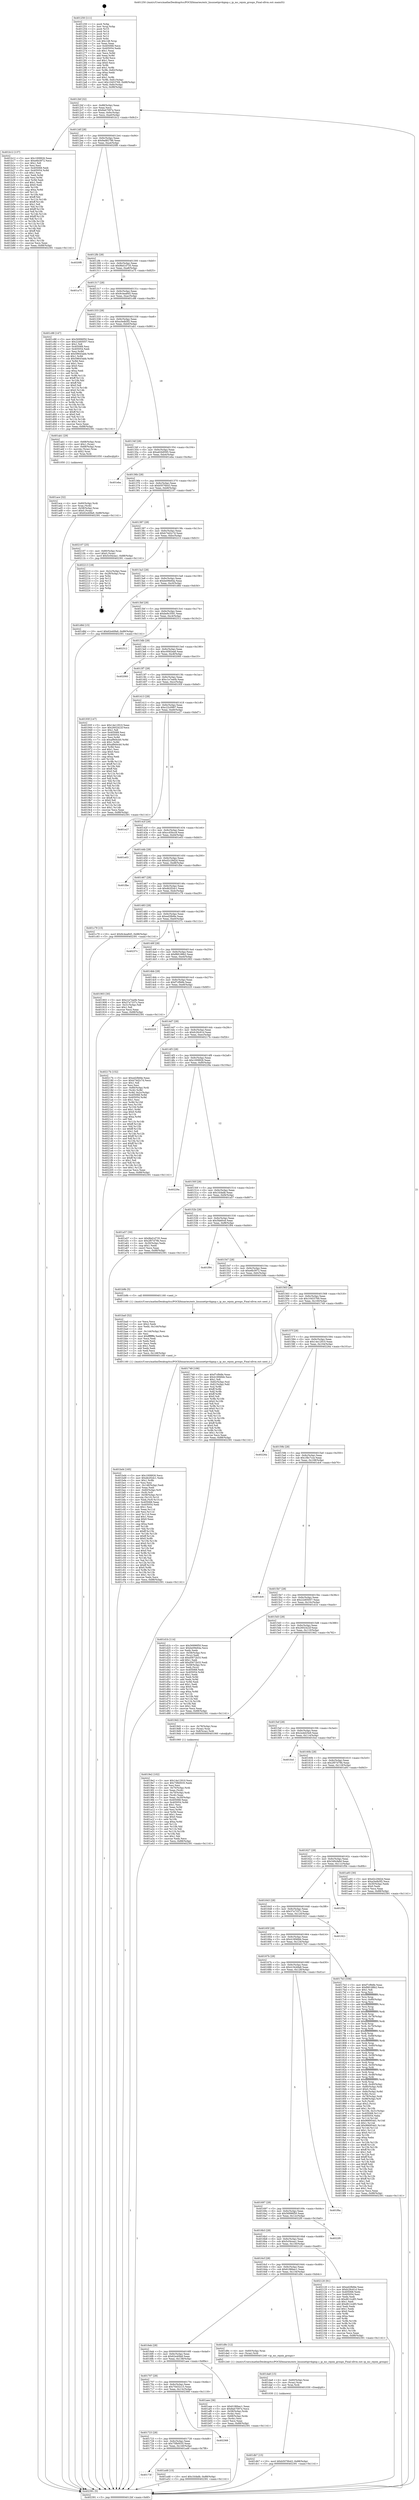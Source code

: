 digraph "0x401250" {
  label = "0x401250 (/mnt/c/Users/mathe/Desktop/tcc/POCII/binaries/extr_linuxnetipv4igmp.c_ip_mc_rejoin_groups_Final-ollvm.out::main(0))"
  labelloc = "t"
  node[shape=record]

  Entry [label="",width=0.3,height=0.3,shape=circle,fillcolor=black,style=filled]
  "0x4012bf" [label="{
     0x4012bf [32]\l
     | [instrs]\l
     &nbsp;&nbsp;0x4012bf \<+6\>: mov -0x88(%rbp),%eax\l
     &nbsp;&nbsp;0x4012c5 \<+2\>: mov %eax,%ecx\l
     &nbsp;&nbsp;0x4012c7 \<+6\>: sub $0x8ab7097e,%ecx\l
     &nbsp;&nbsp;0x4012cd \<+6\>: mov %eax,-0x9c(%rbp)\l
     &nbsp;&nbsp;0x4012d3 \<+6\>: mov %ecx,-0xa0(%rbp)\l
     &nbsp;&nbsp;0x4012d9 \<+6\>: je 0000000000401b12 \<main+0x8c2\>\l
  }"]
  "0x401b12" [label="{
     0x401b12 [137]\l
     | [instrs]\l
     &nbsp;&nbsp;0x401b12 \<+5\>: mov $0x1009926,%eax\l
     &nbsp;&nbsp;0x401b17 \<+5\>: mov $0xe6b3972,%ecx\l
     &nbsp;&nbsp;0x401b1c \<+2\>: mov $0x1,%dl\l
     &nbsp;&nbsp;0x401b1e \<+2\>: xor %esi,%esi\l
     &nbsp;&nbsp;0x401b20 \<+7\>: mov 0x405068,%edi\l
     &nbsp;&nbsp;0x401b27 \<+8\>: mov 0x405054,%r8d\l
     &nbsp;&nbsp;0x401b2f \<+3\>: sub $0x1,%esi\l
     &nbsp;&nbsp;0x401b32 \<+3\>: mov %edi,%r9d\l
     &nbsp;&nbsp;0x401b35 \<+3\>: add %esi,%r9d\l
     &nbsp;&nbsp;0x401b38 \<+4\>: imul %r9d,%edi\l
     &nbsp;&nbsp;0x401b3c \<+3\>: and $0x1,%edi\l
     &nbsp;&nbsp;0x401b3f \<+3\>: cmp $0x0,%edi\l
     &nbsp;&nbsp;0x401b42 \<+4\>: sete %r10b\l
     &nbsp;&nbsp;0x401b46 \<+4\>: cmp $0xa,%r8d\l
     &nbsp;&nbsp;0x401b4a \<+4\>: setl %r11b\l
     &nbsp;&nbsp;0x401b4e \<+3\>: mov %r10b,%bl\l
     &nbsp;&nbsp;0x401b51 \<+3\>: xor $0xff,%bl\l
     &nbsp;&nbsp;0x401b54 \<+3\>: mov %r11b,%r14b\l
     &nbsp;&nbsp;0x401b57 \<+4\>: xor $0xff,%r14b\l
     &nbsp;&nbsp;0x401b5b \<+3\>: xor $0x1,%dl\l
     &nbsp;&nbsp;0x401b5e \<+3\>: mov %bl,%r15b\l
     &nbsp;&nbsp;0x401b61 \<+4\>: and $0xff,%r15b\l
     &nbsp;&nbsp;0x401b65 \<+3\>: and %dl,%r10b\l
     &nbsp;&nbsp;0x401b68 \<+3\>: mov %r14b,%r12b\l
     &nbsp;&nbsp;0x401b6b \<+4\>: and $0xff,%r12b\l
     &nbsp;&nbsp;0x401b6f \<+3\>: and %dl,%r11b\l
     &nbsp;&nbsp;0x401b72 \<+3\>: or %r10b,%r15b\l
     &nbsp;&nbsp;0x401b75 \<+3\>: or %r11b,%r12b\l
     &nbsp;&nbsp;0x401b78 \<+3\>: xor %r12b,%r15b\l
     &nbsp;&nbsp;0x401b7b \<+3\>: or %r14b,%bl\l
     &nbsp;&nbsp;0x401b7e \<+3\>: xor $0xff,%bl\l
     &nbsp;&nbsp;0x401b81 \<+3\>: or $0x1,%dl\l
     &nbsp;&nbsp;0x401b84 \<+2\>: and %dl,%bl\l
     &nbsp;&nbsp;0x401b86 \<+3\>: or %bl,%r15b\l
     &nbsp;&nbsp;0x401b89 \<+4\>: test $0x1,%r15b\l
     &nbsp;&nbsp;0x401b8d \<+3\>: cmovne %ecx,%eax\l
     &nbsp;&nbsp;0x401b90 \<+6\>: mov %eax,-0x88(%rbp)\l
     &nbsp;&nbsp;0x401b96 \<+5\>: jmp 0000000000402391 \<main+0x1141\>\l
  }"]
  "0x4012df" [label="{
     0x4012df [28]\l
     | [instrs]\l
     &nbsp;&nbsp;0x4012df \<+5\>: jmp 00000000004012e4 \<main+0x94\>\l
     &nbsp;&nbsp;0x4012e4 \<+6\>: mov -0x9c(%rbp),%eax\l
     &nbsp;&nbsp;0x4012ea \<+5\>: sub $0x9ad82786,%eax\l
     &nbsp;&nbsp;0x4012ef \<+6\>: mov %eax,-0xa4(%rbp)\l
     &nbsp;&nbsp;0x4012f5 \<+6\>: je 00000000004020f8 \<main+0xea8\>\l
  }"]
  Exit [label="",width=0.3,height=0.3,shape=circle,fillcolor=black,style=filled,peripheries=2]
  "0x4020f8" [label="{
     0x4020f8\l
  }", style=dashed]
  "0x4012fb" [label="{
     0x4012fb [28]\l
     | [instrs]\l
     &nbsp;&nbsp;0x4012fb \<+5\>: jmp 0000000000401300 \<main+0xb0\>\l
     &nbsp;&nbsp;0x401300 \<+6\>: mov -0x9c(%rbp),%eax\l
     &nbsp;&nbsp;0x401306 \<+5\>: sub $0x9bd1d735,%eax\l
     &nbsp;&nbsp;0x40130b \<+6\>: mov %eax,-0xa8(%rbp)\l
     &nbsp;&nbsp;0x401311 \<+6\>: je 0000000000401a75 \<main+0x825\>\l
  }"]
  "0x401db7" [label="{
     0x401db7 [15]\l
     | [instrs]\l
     &nbsp;&nbsp;0x401db7 \<+10\>: movl $0xb5076b43,-0x88(%rbp)\l
     &nbsp;&nbsp;0x401dc1 \<+5\>: jmp 0000000000402391 \<main+0x1141\>\l
  }"]
  "0x401a75" [label="{
     0x401a75\l
  }", style=dashed]
  "0x401317" [label="{
     0x401317 [28]\l
     | [instrs]\l
     &nbsp;&nbsp;0x401317 \<+5\>: jmp 000000000040131c \<main+0xcc\>\l
     &nbsp;&nbsp;0x40131c \<+6\>: mov -0x9c(%rbp),%eax\l
     &nbsp;&nbsp;0x401322 \<+5\>: sub $0x9c4ea845,%eax\l
     &nbsp;&nbsp;0x401327 \<+6\>: mov %eax,-0xac(%rbp)\l
     &nbsp;&nbsp;0x40132d \<+6\>: je 0000000000401c88 \<main+0xa38\>\l
  }"]
  "0x401da8" [label="{
     0x401da8 [15]\l
     | [instrs]\l
     &nbsp;&nbsp;0x401da8 \<+4\>: mov -0x60(%rbp),%rax\l
     &nbsp;&nbsp;0x401dac \<+3\>: mov (%rax),%rax\l
     &nbsp;&nbsp;0x401daf \<+3\>: mov %rax,%rdi\l
     &nbsp;&nbsp;0x401db2 \<+5\>: call 0000000000401030 \<free@plt\>\l
     | [calls]\l
     &nbsp;&nbsp;0x401030 \{1\} (unknown)\l
  }"]
  "0x401c88" [label="{
     0x401c88 [147]\l
     | [instrs]\l
     &nbsp;&nbsp;0x401c88 \<+5\>: mov $0x56996f50,%eax\l
     &nbsp;&nbsp;0x401c8d \<+5\>: mov $0x22d05057,%ecx\l
     &nbsp;&nbsp;0x401c92 \<+2\>: mov $0x1,%dl\l
     &nbsp;&nbsp;0x401c94 \<+7\>: mov 0x405068,%esi\l
     &nbsp;&nbsp;0x401c9b \<+7\>: mov 0x405054,%edi\l
     &nbsp;&nbsp;0x401ca2 \<+3\>: mov %esi,%r8d\l
     &nbsp;&nbsp;0x401ca5 \<+7\>: add $0x59643abb,%r8d\l
     &nbsp;&nbsp;0x401cac \<+4\>: sub $0x1,%r8d\l
     &nbsp;&nbsp;0x401cb0 \<+7\>: sub $0x59643abb,%r8d\l
     &nbsp;&nbsp;0x401cb7 \<+4\>: imul %r8d,%esi\l
     &nbsp;&nbsp;0x401cbb \<+3\>: and $0x1,%esi\l
     &nbsp;&nbsp;0x401cbe \<+3\>: cmp $0x0,%esi\l
     &nbsp;&nbsp;0x401cc1 \<+4\>: sete %r9b\l
     &nbsp;&nbsp;0x401cc5 \<+3\>: cmp $0xa,%edi\l
     &nbsp;&nbsp;0x401cc8 \<+4\>: setl %r10b\l
     &nbsp;&nbsp;0x401ccc \<+3\>: mov %r9b,%r11b\l
     &nbsp;&nbsp;0x401ccf \<+4\>: xor $0xff,%r11b\l
     &nbsp;&nbsp;0x401cd3 \<+3\>: mov %r10b,%bl\l
     &nbsp;&nbsp;0x401cd6 \<+3\>: xor $0xff,%bl\l
     &nbsp;&nbsp;0x401cd9 \<+3\>: xor $0x0,%dl\l
     &nbsp;&nbsp;0x401cdc \<+3\>: mov %r11b,%r14b\l
     &nbsp;&nbsp;0x401cdf \<+4\>: and $0x0,%r14b\l
     &nbsp;&nbsp;0x401ce3 \<+3\>: and %dl,%r9b\l
     &nbsp;&nbsp;0x401ce6 \<+3\>: mov %bl,%r15b\l
     &nbsp;&nbsp;0x401ce9 \<+4\>: and $0x0,%r15b\l
     &nbsp;&nbsp;0x401ced \<+3\>: and %dl,%r10b\l
     &nbsp;&nbsp;0x401cf0 \<+3\>: or %r9b,%r14b\l
     &nbsp;&nbsp;0x401cf3 \<+3\>: or %r10b,%r15b\l
     &nbsp;&nbsp;0x401cf6 \<+3\>: xor %r15b,%r14b\l
     &nbsp;&nbsp;0x401cf9 \<+3\>: or %bl,%r11b\l
     &nbsp;&nbsp;0x401cfc \<+4\>: xor $0xff,%r11b\l
     &nbsp;&nbsp;0x401d00 \<+3\>: or $0x0,%dl\l
     &nbsp;&nbsp;0x401d03 \<+3\>: and %dl,%r11b\l
     &nbsp;&nbsp;0x401d06 \<+3\>: or %r11b,%r14b\l
     &nbsp;&nbsp;0x401d09 \<+4\>: test $0x1,%r14b\l
     &nbsp;&nbsp;0x401d0d \<+3\>: cmovne %ecx,%eax\l
     &nbsp;&nbsp;0x401d10 \<+6\>: mov %eax,-0x88(%rbp)\l
     &nbsp;&nbsp;0x401d16 \<+5\>: jmp 0000000000402391 \<main+0x1141\>\l
  }"]
  "0x401333" [label="{
     0x401333 [28]\l
     | [instrs]\l
     &nbsp;&nbsp;0x401333 \<+5\>: jmp 0000000000401338 \<main+0xe8\>\l
     &nbsp;&nbsp;0x401338 \<+6\>: mov -0x9c(%rbp),%eax\l
     &nbsp;&nbsp;0x40133e \<+5\>: sub $0xa3edb5f2,%eax\l
     &nbsp;&nbsp;0x401343 \<+6\>: mov %eax,-0xb0(%rbp)\l
     &nbsp;&nbsp;0x401349 \<+6\>: je 0000000000401ab1 \<main+0x861\>\l
  }"]
  "0x401bd4" [label="{
     0x401bd4 [165]\l
     | [instrs]\l
     &nbsp;&nbsp;0x401bd4 \<+5\>: mov $0x1009926,%ecx\l
     &nbsp;&nbsp;0x401bd9 \<+5\>: mov $0xdb2f2dc1,%edx\l
     &nbsp;&nbsp;0x401bde \<+3\>: mov $0x1,%r8b\l
     &nbsp;&nbsp;0x401be1 \<+2\>: xor %esi,%esi\l
     &nbsp;&nbsp;0x401be3 \<+6\>: mov -0x148(%rbp),%edi\l
     &nbsp;&nbsp;0x401be9 \<+3\>: imul %eax,%edi\l
     &nbsp;&nbsp;0x401bec \<+4\>: mov -0x60(%rbp),%r9\l
     &nbsp;&nbsp;0x401bf0 \<+3\>: mov (%r9),%r9\l
     &nbsp;&nbsp;0x401bf3 \<+4\>: mov -0x58(%rbp),%r10\l
     &nbsp;&nbsp;0x401bf7 \<+3\>: movslq (%r10),%r10\l
     &nbsp;&nbsp;0x401bfa \<+4\>: mov %edi,(%r9,%r10,4)\l
     &nbsp;&nbsp;0x401bfe \<+7\>: mov 0x405068,%eax\l
     &nbsp;&nbsp;0x401c05 \<+7\>: mov 0x405054,%edi\l
     &nbsp;&nbsp;0x401c0c \<+3\>: sub $0x1,%esi\l
     &nbsp;&nbsp;0x401c0f \<+3\>: mov %eax,%r11d\l
     &nbsp;&nbsp;0x401c12 \<+3\>: add %esi,%r11d\l
     &nbsp;&nbsp;0x401c15 \<+4\>: imul %r11d,%eax\l
     &nbsp;&nbsp;0x401c19 \<+3\>: and $0x1,%eax\l
     &nbsp;&nbsp;0x401c1c \<+3\>: cmp $0x0,%eax\l
     &nbsp;&nbsp;0x401c1f \<+3\>: sete %bl\l
     &nbsp;&nbsp;0x401c22 \<+3\>: cmp $0xa,%edi\l
     &nbsp;&nbsp;0x401c25 \<+4\>: setl %r14b\l
     &nbsp;&nbsp;0x401c29 \<+3\>: mov %bl,%r15b\l
     &nbsp;&nbsp;0x401c2c \<+4\>: xor $0xff,%r15b\l
     &nbsp;&nbsp;0x401c30 \<+3\>: mov %r14b,%r12b\l
     &nbsp;&nbsp;0x401c33 \<+4\>: xor $0xff,%r12b\l
     &nbsp;&nbsp;0x401c37 \<+4\>: xor $0x0,%r8b\l
     &nbsp;&nbsp;0x401c3b \<+3\>: mov %r15b,%r13b\l
     &nbsp;&nbsp;0x401c3e \<+4\>: and $0x0,%r13b\l
     &nbsp;&nbsp;0x401c42 \<+3\>: and %r8b,%bl\l
     &nbsp;&nbsp;0x401c45 \<+3\>: mov %r12b,%al\l
     &nbsp;&nbsp;0x401c48 \<+2\>: and $0x0,%al\l
     &nbsp;&nbsp;0x401c4a \<+3\>: and %r8b,%r14b\l
     &nbsp;&nbsp;0x401c4d \<+3\>: or %bl,%r13b\l
     &nbsp;&nbsp;0x401c50 \<+3\>: or %r14b,%al\l
     &nbsp;&nbsp;0x401c53 \<+3\>: xor %al,%r13b\l
     &nbsp;&nbsp;0x401c56 \<+3\>: or %r12b,%r15b\l
     &nbsp;&nbsp;0x401c59 \<+4\>: xor $0xff,%r15b\l
     &nbsp;&nbsp;0x401c5d \<+4\>: or $0x0,%r8b\l
     &nbsp;&nbsp;0x401c61 \<+3\>: and %r8b,%r15b\l
     &nbsp;&nbsp;0x401c64 \<+3\>: or %r15b,%r13b\l
     &nbsp;&nbsp;0x401c67 \<+4\>: test $0x1,%r13b\l
     &nbsp;&nbsp;0x401c6b \<+3\>: cmovne %edx,%ecx\l
     &nbsp;&nbsp;0x401c6e \<+6\>: mov %ecx,-0x88(%rbp)\l
     &nbsp;&nbsp;0x401c74 \<+5\>: jmp 0000000000402391 \<main+0x1141\>\l
  }"]
  "0x401ab1" [label="{
     0x401ab1 [29]\l
     | [instrs]\l
     &nbsp;&nbsp;0x401ab1 \<+4\>: mov -0x68(%rbp),%rax\l
     &nbsp;&nbsp;0x401ab5 \<+6\>: movl $0x1,(%rax)\l
     &nbsp;&nbsp;0x401abb \<+4\>: mov -0x68(%rbp),%rax\l
     &nbsp;&nbsp;0x401abf \<+3\>: movslq (%rax),%rax\l
     &nbsp;&nbsp;0x401ac2 \<+4\>: shl $0x2,%rax\l
     &nbsp;&nbsp;0x401ac6 \<+3\>: mov %rax,%rdi\l
     &nbsp;&nbsp;0x401ac9 \<+5\>: call 0000000000401050 \<malloc@plt\>\l
     | [calls]\l
     &nbsp;&nbsp;0x401050 \{1\} (unknown)\l
  }"]
  "0x40134f" [label="{
     0x40134f [28]\l
     | [instrs]\l
     &nbsp;&nbsp;0x40134f \<+5\>: jmp 0000000000401354 \<main+0x104\>\l
     &nbsp;&nbsp;0x401354 \<+6\>: mov -0x9c(%rbp),%eax\l
     &nbsp;&nbsp;0x40135a \<+5\>: sub $0xa62b9595,%eax\l
     &nbsp;&nbsp;0x40135f \<+6\>: mov %eax,-0xb4(%rbp)\l
     &nbsp;&nbsp;0x401365 \<+6\>: je 0000000000401eba \<main+0xc6a\>\l
  }"]
  "0x401ba0" [label="{
     0x401ba0 [52]\l
     | [instrs]\l
     &nbsp;&nbsp;0x401ba0 \<+2\>: xor %ecx,%ecx\l
     &nbsp;&nbsp;0x401ba2 \<+5\>: mov $0x2,%edx\l
     &nbsp;&nbsp;0x401ba7 \<+6\>: mov %edx,-0x144(%rbp)\l
     &nbsp;&nbsp;0x401bad \<+1\>: cltd\l
     &nbsp;&nbsp;0x401bae \<+6\>: mov -0x144(%rbp),%esi\l
     &nbsp;&nbsp;0x401bb4 \<+2\>: idiv %esi\l
     &nbsp;&nbsp;0x401bb6 \<+6\>: imul $0xfffffffe,%edx,%edx\l
     &nbsp;&nbsp;0x401bbc \<+2\>: mov %ecx,%edi\l
     &nbsp;&nbsp;0x401bbe \<+2\>: sub %edx,%edi\l
     &nbsp;&nbsp;0x401bc0 \<+2\>: mov %ecx,%edx\l
     &nbsp;&nbsp;0x401bc2 \<+3\>: sub $0x1,%edx\l
     &nbsp;&nbsp;0x401bc5 \<+2\>: add %edx,%edi\l
     &nbsp;&nbsp;0x401bc7 \<+2\>: sub %edi,%ecx\l
     &nbsp;&nbsp;0x401bc9 \<+6\>: mov %ecx,-0x148(%rbp)\l
     &nbsp;&nbsp;0x401bcf \<+5\>: call 0000000000401160 \<next_i\>\l
     | [calls]\l
     &nbsp;&nbsp;0x401160 \{1\} (/mnt/c/Users/mathe/Desktop/tcc/POCII/binaries/extr_linuxnetipv4igmp.c_ip_mc_rejoin_groups_Final-ollvm.out::next_i)\l
  }"]
  "0x401eba" [label="{
     0x401eba\l
  }", style=dashed]
  "0x40136b" [label="{
     0x40136b [28]\l
     | [instrs]\l
     &nbsp;&nbsp;0x40136b \<+5\>: jmp 0000000000401370 \<main+0x120\>\l
     &nbsp;&nbsp;0x401370 \<+6\>: mov -0x9c(%rbp),%eax\l
     &nbsp;&nbsp;0x401376 \<+5\>: sub $0xb5076b43,%eax\l
     &nbsp;&nbsp;0x40137b \<+6\>: mov %eax,-0xb8(%rbp)\l
     &nbsp;&nbsp;0x401381 \<+6\>: je 0000000000402107 \<main+0xeb7\>\l
  }"]
  "0x401ace" [label="{
     0x401ace [32]\l
     | [instrs]\l
     &nbsp;&nbsp;0x401ace \<+4\>: mov -0x60(%rbp),%rdi\l
     &nbsp;&nbsp;0x401ad2 \<+3\>: mov %rax,(%rdi)\l
     &nbsp;&nbsp;0x401ad5 \<+4\>: mov -0x58(%rbp),%rax\l
     &nbsp;&nbsp;0x401ad9 \<+6\>: movl $0x0,(%rax)\l
     &nbsp;&nbsp;0x401adf \<+10\>: movl $0x62e40fa9,-0x88(%rbp)\l
     &nbsp;&nbsp;0x401ae9 \<+5\>: jmp 0000000000402391 \<main+0x1141\>\l
  }"]
  "0x402107" [label="{
     0x402107 [25]\l
     | [instrs]\l
     &nbsp;&nbsp;0x402107 \<+4\>: mov -0x80(%rbp),%rax\l
     &nbsp;&nbsp;0x40210b \<+6\>: movl $0x0,(%rax)\l
     &nbsp;&nbsp;0x402111 \<+10\>: movl $0x5c04cea1,-0x88(%rbp)\l
     &nbsp;&nbsp;0x40211b \<+5\>: jmp 0000000000402391 \<main+0x1141\>\l
  }"]
  "0x401387" [label="{
     0x401387 [28]\l
     | [instrs]\l
     &nbsp;&nbsp;0x401387 \<+5\>: jmp 000000000040138c \<main+0x13c\>\l
     &nbsp;&nbsp;0x40138c \<+6\>: mov -0x9c(%rbp),%eax\l
     &nbsp;&nbsp;0x401392 \<+5\>: sub $0xb74d2c7d,%eax\l
     &nbsp;&nbsp;0x401397 \<+6\>: mov %eax,-0xbc(%rbp)\l
     &nbsp;&nbsp;0x40139d \<+6\>: je 0000000000402213 \<main+0xfc3\>\l
  }"]
  "0x40173f" [label="{
     0x40173f\l
  }", style=dashed]
  "0x402213" [label="{
     0x402213 [18]\l
     | [instrs]\l
     &nbsp;&nbsp;0x402213 \<+3\>: mov -0x2c(%rbp),%eax\l
     &nbsp;&nbsp;0x402216 \<+4\>: lea -0x28(%rbp),%rsp\l
     &nbsp;&nbsp;0x40221a \<+1\>: pop %rbx\l
     &nbsp;&nbsp;0x40221b \<+2\>: pop %r12\l
     &nbsp;&nbsp;0x40221d \<+2\>: pop %r13\l
     &nbsp;&nbsp;0x40221f \<+2\>: pop %r14\l
     &nbsp;&nbsp;0x402221 \<+2\>: pop %r15\l
     &nbsp;&nbsp;0x402223 \<+1\>: pop %rbp\l
     &nbsp;&nbsp;0x402224 \<+1\>: ret\l
  }"]
  "0x4013a3" [label="{
     0x4013a3 [28]\l
     | [instrs]\l
     &nbsp;&nbsp;0x4013a3 \<+5\>: jmp 00000000004013a8 \<main+0x158\>\l
     &nbsp;&nbsp;0x4013a8 \<+6\>: mov -0x9c(%rbp),%eax\l
     &nbsp;&nbsp;0x4013ae \<+5\>: sub $0xbe09e64a,%eax\l
     &nbsp;&nbsp;0x4013b3 \<+6\>: mov %eax,-0xc0(%rbp)\l
     &nbsp;&nbsp;0x4013b9 \<+6\>: je 0000000000401d8d \<main+0xb3d\>\l
  }"]
  "0x401a48" [label="{
     0x401a48 [15]\l
     | [instrs]\l
     &nbsp;&nbsp;0x401a48 \<+10\>: movl $0x1fcfadb,-0x88(%rbp)\l
     &nbsp;&nbsp;0x401a52 \<+5\>: jmp 0000000000402391 \<main+0x1141\>\l
  }"]
  "0x401d8d" [label="{
     0x401d8d [15]\l
     | [instrs]\l
     &nbsp;&nbsp;0x401d8d \<+10\>: movl $0x62e40fa9,-0x88(%rbp)\l
     &nbsp;&nbsp;0x401d97 \<+5\>: jmp 0000000000402391 \<main+0x1141\>\l
  }"]
  "0x4013bf" [label="{
     0x4013bf [28]\l
     | [instrs]\l
     &nbsp;&nbsp;0x4013bf \<+5\>: jmp 00000000004013c4 \<main+0x174\>\l
     &nbsp;&nbsp;0x4013c4 \<+6\>: mov -0x9c(%rbp),%eax\l
     &nbsp;&nbsp;0x4013ca \<+5\>: sub $0xbe9c3591,%eax\l
     &nbsp;&nbsp;0x4013cf \<+6\>: mov %eax,-0xc4(%rbp)\l
     &nbsp;&nbsp;0x4013d5 \<+6\>: je 0000000000402312 \<main+0x10c2\>\l
  }"]
  "0x401723" [label="{
     0x401723 [28]\l
     | [instrs]\l
     &nbsp;&nbsp;0x401723 \<+5\>: jmp 0000000000401728 \<main+0x4d8\>\l
     &nbsp;&nbsp;0x401728 \<+6\>: mov -0x9c(%rbp),%eax\l
     &nbsp;&nbsp;0x40172e \<+5\>: sub $0x75fb0035,%eax\l
     &nbsp;&nbsp;0x401733 \<+6\>: mov %eax,-0x140(%rbp)\l
     &nbsp;&nbsp;0x401739 \<+6\>: je 0000000000401a48 \<main+0x7f8\>\l
  }"]
  "0x402312" [label="{
     0x402312\l
  }", style=dashed]
  "0x4013db" [label="{
     0x4013db [28]\l
     | [instrs]\l
     &nbsp;&nbsp;0x4013db \<+5\>: jmp 00000000004013e0 \<main+0x190\>\l
     &nbsp;&nbsp;0x4013e0 \<+6\>: mov -0x9c(%rbp),%eax\l
     &nbsp;&nbsp;0x4013e6 \<+5\>: sub $0xc0092ea8,%eax\l
     &nbsp;&nbsp;0x4013eb \<+6\>: mov %eax,-0xc8(%rbp)\l
     &nbsp;&nbsp;0x4013f1 \<+6\>: je 0000000000402060 \<main+0xe10\>\l
  }"]
  "0x402368" [label="{
     0x402368\l
  }", style=dashed]
  "0x402060" [label="{
     0x402060\l
  }", style=dashed]
  "0x4013f7" [label="{
     0x4013f7 [28]\l
     | [instrs]\l
     &nbsp;&nbsp;0x4013f7 \<+5\>: jmp 00000000004013fc \<main+0x1ac\>\l
     &nbsp;&nbsp;0x4013fc \<+6\>: mov -0x9c(%rbp),%eax\l
     &nbsp;&nbsp;0x401402 \<+5\>: sub $0xc1e7ea0b,%eax\l
     &nbsp;&nbsp;0x401407 \<+6\>: mov %eax,-0xcc(%rbp)\l
     &nbsp;&nbsp;0x40140d \<+6\>: je 000000000040193f \<main+0x6ef\>\l
  }"]
  "0x401707" [label="{
     0x401707 [28]\l
     | [instrs]\l
     &nbsp;&nbsp;0x401707 \<+5\>: jmp 000000000040170c \<main+0x4bc\>\l
     &nbsp;&nbsp;0x40170c \<+6\>: mov -0x9c(%rbp),%eax\l
     &nbsp;&nbsp;0x401712 \<+5\>: sub $0x70d32c15,%eax\l
     &nbsp;&nbsp;0x401717 \<+6\>: mov %eax,-0x13c(%rbp)\l
     &nbsp;&nbsp;0x40171d \<+6\>: je 0000000000402368 \<main+0x1118\>\l
  }"]
  "0x40193f" [label="{
     0x40193f [147]\l
     | [instrs]\l
     &nbsp;&nbsp;0x40193f \<+5\>: mov $0x14e12910,%eax\l
     &nbsp;&nbsp;0x401944 \<+5\>: mov $0x2602422f,%ecx\l
     &nbsp;&nbsp;0x401949 \<+2\>: mov $0x1,%dl\l
     &nbsp;&nbsp;0x40194b \<+7\>: mov 0x405068,%esi\l
     &nbsp;&nbsp;0x401952 \<+7\>: mov 0x405054,%edi\l
     &nbsp;&nbsp;0x401959 \<+3\>: mov %esi,%r8d\l
     &nbsp;&nbsp;0x40195c \<+7\>: sub $0xaf9d4cb0,%r8d\l
     &nbsp;&nbsp;0x401963 \<+4\>: sub $0x1,%r8d\l
     &nbsp;&nbsp;0x401967 \<+7\>: add $0xaf9d4cb0,%r8d\l
     &nbsp;&nbsp;0x40196e \<+4\>: imul %r8d,%esi\l
     &nbsp;&nbsp;0x401972 \<+3\>: and $0x1,%esi\l
     &nbsp;&nbsp;0x401975 \<+3\>: cmp $0x0,%esi\l
     &nbsp;&nbsp;0x401978 \<+4\>: sete %r9b\l
     &nbsp;&nbsp;0x40197c \<+3\>: cmp $0xa,%edi\l
     &nbsp;&nbsp;0x40197f \<+4\>: setl %r10b\l
     &nbsp;&nbsp;0x401983 \<+3\>: mov %r9b,%r11b\l
     &nbsp;&nbsp;0x401986 \<+4\>: xor $0xff,%r11b\l
     &nbsp;&nbsp;0x40198a \<+3\>: mov %r10b,%bl\l
     &nbsp;&nbsp;0x40198d \<+3\>: xor $0xff,%bl\l
     &nbsp;&nbsp;0x401990 \<+3\>: xor $0x0,%dl\l
     &nbsp;&nbsp;0x401993 \<+3\>: mov %r11b,%r14b\l
     &nbsp;&nbsp;0x401996 \<+4\>: and $0x0,%r14b\l
     &nbsp;&nbsp;0x40199a \<+3\>: and %dl,%r9b\l
     &nbsp;&nbsp;0x40199d \<+3\>: mov %bl,%r15b\l
     &nbsp;&nbsp;0x4019a0 \<+4\>: and $0x0,%r15b\l
     &nbsp;&nbsp;0x4019a4 \<+3\>: and %dl,%r10b\l
     &nbsp;&nbsp;0x4019a7 \<+3\>: or %r9b,%r14b\l
     &nbsp;&nbsp;0x4019aa \<+3\>: or %r10b,%r15b\l
     &nbsp;&nbsp;0x4019ad \<+3\>: xor %r15b,%r14b\l
     &nbsp;&nbsp;0x4019b0 \<+3\>: or %bl,%r11b\l
     &nbsp;&nbsp;0x4019b3 \<+4\>: xor $0xff,%r11b\l
     &nbsp;&nbsp;0x4019b7 \<+3\>: or $0x0,%dl\l
     &nbsp;&nbsp;0x4019ba \<+3\>: and %dl,%r11b\l
     &nbsp;&nbsp;0x4019bd \<+3\>: or %r11b,%r14b\l
     &nbsp;&nbsp;0x4019c0 \<+4\>: test $0x1,%r14b\l
     &nbsp;&nbsp;0x4019c4 \<+3\>: cmovne %ecx,%eax\l
     &nbsp;&nbsp;0x4019c7 \<+6\>: mov %eax,-0x88(%rbp)\l
     &nbsp;&nbsp;0x4019cd \<+5\>: jmp 0000000000402391 \<main+0x1141\>\l
  }"]
  "0x401413" [label="{
     0x401413 [28]\l
     | [instrs]\l
     &nbsp;&nbsp;0x401413 \<+5\>: jmp 0000000000401418 \<main+0x1c8\>\l
     &nbsp;&nbsp;0x401418 \<+6\>: mov -0x9c(%rbp),%eax\l
     &nbsp;&nbsp;0x40141e \<+5\>: sub $0xc22c0997,%eax\l
     &nbsp;&nbsp;0x401423 \<+6\>: mov %eax,-0xd0(%rbp)\l
     &nbsp;&nbsp;0x401429 \<+6\>: je 0000000000401e27 \<main+0xbd7\>\l
  }"]
  "0x401aee" [label="{
     0x401aee [36]\l
     | [instrs]\l
     &nbsp;&nbsp;0x401aee \<+5\>: mov $0x6186bec1,%eax\l
     &nbsp;&nbsp;0x401af3 \<+5\>: mov $0x8ab7097e,%ecx\l
     &nbsp;&nbsp;0x401af8 \<+4\>: mov -0x58(%rbp),%rdx\l
     &nbsp;&nbsp;0x401afc \<+2\>: mov (%rdx),%esi\l
     &nbsp;&nbsp;0x401afe \<+4\>: mov -0x68(%rbp),%rdx\l
     &nbsp;&nbsp;0x401b02 \<+2\>: cmp (%rdx),%esi\l
     &nbsp;&nbsp;0x401b04 \<+3\>: cmovl %ecx,%eax\l
     &nbsp;&nbsp;0x401b07 \<+6\>: mov %eax,-0x88(%rbp)\l
     &nbsp;&nbsp;0x401b0d \<+5\>: jmp 0000000000402391 \<main+0x1141\>\l
  }"]
  "0x401e27" [label="{
     0x401e27\l
  }", style=dashed]
  "0x40142f" [label="{
     0x40142f [28]\l
     | [instrs]\l
     &nbsp;&nbsp;0x40142f \<+5\>: jmp 0000000000401434 \<main+0x1e4\>\l
     &nbsp;&nbsp;0x401434 \<+6\>: mov -0x9c(%rbp),%eax\l
     &nbsp;&nbsp;0x40143a \<+5\>: sub $0xcc45bcc8,%eax\l
     &nbsp;&nbsp;0x40143f \<+6\>: mov %eax,-0xd4(%rbp)\l
     &nbsp;&nbsp;0x401445 \<+6\>: je 0000000000401e03 \<main+0xbb3\>\l
  }"]
  "0x4016eb" [label="{
     0x4016eb [28]\l
     | [instrs]\l
     &nbsp;&nbsp;0x4016eb \<+5\>: jmp 00000000004016f0 \<main+0x4a0\>\l
     &nbsp;&nbsp;0x4016f0 \<+6\>: mov -0x9c(%rbp),%eax\l
     &nbsp;&nbsp;0x4016f6 \<+5\>: sub $0x62e40fa9,%eax\l
     &nbsp;&nbsp;0x4016fb \<+6\>: mov %eax,-0x138(%rbp)\l
     &nbsp;&nbsp;0x401701 \<+6\>: je 0000000000401aee \<main+0x89e\>\l
  }"]
  "0x401e03" [label="{
     0x401e03\l
  }", style=dashed]
  "0x40144b" [label="{
     0x40144b [28]\l
     | [instrs]\l
     &nbsp;&nbsp;0x40144b \<+5\>: jmp 0000000000401450 \<main+0x200\>\l
     &nbsp;&nbsp;0x401450 \<+6\>: mov -0x9c(%rbp),%eax\l
     &nbsp;&nbsp;0x401456 \<+5\>: sub $0xd2c29d2d,%eax\l
     &nbsp;&nbsp;0x40145b \<+6\>: mov %eax,-0xd8(%rbp)\l
     &nbsp;&nbsp;0x401461 \<+6\>: je 0000000000401fbe \<main+0xd6e\>\l
  }"]
  "0x401d9c" [label="{
     0x401d9c [12]\l
     | [instrs]\l
     &nbsp;&nbsp;0x401d9c \<+4\>: mov -0x60(%rbp),%rax\l
     &nbsp;&nbsp;0x401da0 \<+3\>: mov (%rax),%rdi\l
     &nbsp;&nbsp;0x401da3 \<+5\>: call 0000000000401240 \<ip_mc_rejoin_groups\>\l
     | [calls]\l
     &nbsp;&nbsp;0x401240 \{1\} (/mnt/c/Users/mathe/Desktop/tcc/POCII/binaries/extr_linuxnetipv4igmp.c_ip_mc_rejoin_groups_Final-ollvm.out::ip_mc_rejoin_groups)\l
  }"]
  "0x401fbe" [label="{
     0x401fbe\l
  }", style=dashed]
  "0x401467" [label="{
     0x401467 [28]\l
     | [instrs]\l
     &nbsp;&nbsp;0x401467 \<+5\>: jmp 000000000040146c \<main+0x21c\>\l
     &nbsp;&nbsp;0x40146c \<+6\>: mov -0x9c(%rbp),%eax\l
     &nbsp;&nbsp;0x401472 \<+5\>: sub $0xdb2f2dc1,%eax\l
     &nbsp;&nbsp;0x401477 \<+6\>: mov %eax,-0xdc(%rbp)\l
     &nbsp;&nbsp;0x40147d \<+6\>: je 0000000000401c79 \<main+0xa29\>\l
  }"]
  "0x4016cf" [label="{
     0x4016cf [28]\l
     | [instrs]\l
     &nbsp;&nbsp;0x4016cf \<+5\>: jmp 00000000004016d4 \<main+0x484\>\l
     &nbsp;&nbsp;0x4016d4 \<+6\>: mov -0x9c(%rbp),%eax\l
     &nbsp;&nbsp;0x4016da \<+5\>: sub $0x6186bec1,%eax\l
     &nbsp;&nbsp;0x4016df \<+6\>: mov %eax,-0x134(%rbp)\l
     &nbsp;&nbsp;0x4016e5 \<+6\>: je 0000000000401d9c \<main+0xb4c\>\l
  }"]
  "0x401c79" [label="{
     0x401c79 [15]\l
     | [instrs]\l
     &nbsp;&nbsp;0x401c79 \<+10\>: movl $0x9c4ea845,-0x88(%rbp)\l
     &nbsp;&nbsp;0x401c83 \<+5\>: jmp 0000000000402391 \<main+0x1141\>\l
  }"]
  "0x401483" [label="{
     0x401483 [28]\l
     | [instrs]\l
     &nbsp;&nbsp;0x401483 \<+5\>: jmp 0000000000401488 \<main+0x238\>\l
     &nbsp;&nbsp;0x401488 \<+6\>: mov -0x9c(%rbp),%eax\l
     &nbsp;&nbsp;0x40148e \<+5\>: sub $0xed2fbfde,%eax\l
     &nbsp;&nbsp;0x401493 \<+6\>: mov %eax,-0xe0(%rbp)\l
     &nbsp;&nbsp;0x401499 \<+6\>: je 000000000040237c \<main+0x112c\>\l
  }"]
  "0x402120" [label="{
     0x402120 [91]\l
     | [instrs]\l
     &nbsp;&nbsp;0x402120 \<+5\>: mov $0xed2fbfde,%eax\l
     &nbsp;&nbsp;0x402125 \<+5\>: mov $0xfc26c61d,%ecx\l
     &nbsp;&nbsp;0x40212a \<+7\>: mov 0x405068,%edx\l
     &nbsp;&nbsp;0x402131 \<+7\>: mov 0x405054,%esi\l
     &nbsp;&nbsp;0x402138 \<+2\>: mov %edx,%edi\l
     &nbsp;&nbsp;0x40213a \<+6\>: sub $0xd612cdf3,%edi\l
     &nbsp;&nbsp;0x402140 \<+3\>: sub $0x1,%edi\l
     &nbsp;&nbsp;0x402143 \<+6\>: add $0xd612cdf3,%edi\l
     &nbsp;&nbsp;0x402149 \<+3\>: imul %edi,%edx\l
     &nbsp;&nbsp;0x40214c \<+3\>: and $0x1,%edx\l
     &nbsp;&nbsp;0x40214f \<+3\>: cmp $0x0,%edx\l
     &nbsp;&nbsp;0x402152 \<+4\>: sete %r8b\l
     &nbsp;&nbsp;0x402156 \<+3\>: cmp $0xa,%esi\l
     &nbsp;&nbsp;0x402159 \<+4\>: setl %r9b\l
     &nbsp;&nbsp;0x40215d \<+3\>: mov %r8b,%r10b\l
     &nbsp;&nbsp;0x402160 \<+3\>: and %r9b,%r10b\l
     &nbsp;&nbsp;0x402163 \<+3\>: xor %r9b,%r8b\l
     &nbsp;&nbsp;0x402166 \<+3\>: or %r8b,%r10b\l
     &nbsp;&nbsp;0x402169 \<+4\>: test $0x1,%r10b\l
     &nbsp;&nbsp;0x40216d \<+3\>: cmovne %ecx,%eax\l
     &nbsp;&nbsp;0x402170 \<+6\>: mov %eax,-0x88(%rbp)\l
     &nbsp;&nbsp;0x402176 \<+5\>: jmp 0000000000402391 \<main+0x1141\>\l
  }"]
  "0x40237c" [label="{
     0x40237c\l
  }", style=dashed]
  "0x40149f" [label="{
     0x40149f [28]\l
     | [instrs]\l
     &nbsp;&nbsp;0x40149f \<+5\>: jmp 00000000004014a4 \<main+0x254\>\l
     &nbsp;&nbsp;0x4014a4 \<+6\>: mov -0x9c(%rbp),%eax\l
     &nbsp;&nbsp;0x4014aa \<+5\>: sub $0xf68188b2,%eax\l
     &nbsp;&nbsp;0x4014af \<+6\>: mov %eax,-0xe4(%rbp)\l
     &nbsp;&nbsp;0x4014b5 \<+6\>: je 0000000000401903 \<main+0x6b3\>\l
  }"]
  "0x4016b3" [label="{
     0x4016b3 [28]\l
     | [instrs]\l
     &nbsp;&nbsp;0x4016b3 \<+5\>: jmp 00000000004016b8 \<main+0x468\>\l
     &nbsp;&nbsp;0x4016b8 \<+6\>: mov -0x9c(%rbp),%eax\l
     &nbsp;&nbsp;0x4016be \<+5\>: sub $0x5c04cea1,%eax\l
     &nbsp;&nbsp;0x4016c3 \<+6\>: mov %eax,-0x130(%rbp)\l
     &nbsp;&nbsp;0x4016c9 \<+6\>: je 0000000000402120 \<main+0xed0\>\l
  }"]
  "0x401903" [label="{
     0x401903 [30]\l
     | [instrs]\l
     &nbsp;&nbsp;0x401903 \<+5\>: mov $0xc1e7ea0b,%eax\l
     &nbsp;&nbsp;0x401908 \<+5\>: mov $0x37a7337c,%ecx\l
     &nbsp;&nbsp;0x40190d \<+3\>: mov -0x31(%rbp),%dl\l
     &nbsp;&nbsp;0x401910 \<+3\>: test $0x1,%dl\l
     &nbsp;&nbsp;0x401913 \<+3\>: cmovne %ecx,%eax\l
     &nbsp;&nbsp;0x401916 \<+6\>: mov %eax,-0x88(%rbp)\l
     &nbsp;&nbsp;0x40191c \<+5\>: jmp 0000000000402391 \<main+0x1141\>\l
  }"]
  "0x4014bb" [label="{
     0x4014bb [28]\l
     | [instrs]\l
     &nbsp;&nbsp;0x4014bb \<+5\>: jmp 00000000004014c0 \<main+0x270\>\l
     &nbsp;&nbsp;0x4014c0 \<+6\>: mov -0x9c(%rbp),%eax\l
     &nbsp;&nbsp;0x4014c6 \<+5\>: sub $0xf7cf9dfe,%eax\l
     &nbsp;&nbsp;0x4014cb \<+6\>: mov %eax,-0xe8(%rbp)\l
     &nbsp;&nbsp;0x4014d1 \<+6\>: je 0000000000402225 \<main+0xfd5\>\l
  }"]
  "0x4022f0" [label="{
     0x4022f0\l
  }", style=dashed]
  "0x402225" [label="{
     0x402225\l
  }", style=dashed]
  "0x4014d7" [label="{
     0x4014d7 [28]\l
     | [instrs]\l
     &nbsp;&nbsp;0x4014d7 \<+5\>: jmp 00000000004014dc \<main+0x28c\>\l
     &nbsp;&nbsp;0x4014dc \<+6\>: mov -0x9c(%rbp),%eax\l
     &nbsp;&nbsp;0x4014e2 \<+5\>: sub $0xfc26c61d,%eax\l
     &nbsp;&nbsp;0x4014e7 \<+6\>: mov %eax,-0xec(%rbp)\l
     &nbsp;&nbsp;0x4014ed \<+6\>: je 000000000040217b \<main+0xf2b\>\l
  }"]
  "0x401697" [label="{
     0x401697 [28]\l
     | [instrs]\l
     &nbsp;&nbsp;0x401697 \<+5\>: jmp 000000000040169c \<main+0x44c\>\l
     &nbsp;&nbsp;0x40169c \<+6\>: mov -0x9c(%rbp),%eax\l
     &nbsp;&nbsp;0x4016a2 \<+5\>: sub $0x56996f50,%eax\l
     &nbsp;&nbsp;0x4016a7 \<+6\>: mov %eax,-0x12c(%rbp)\l
     &nbsp;&nbsp;0x4016ad \<+6\>: je 00000000004022f0 \<main+0x10a0\>\l
  }"]
  "0x40217b" [label="{
     0x40217b [152]\l
     | [instrs]\l
     &nbsp;&nbsp;0x40217b \<+5\>: mov $0xed2fbfde,%eax\l
     &nbsp;&nbsp;0x402180 \<+5\>: mov $0xb74d2c7d,%ecx\l
     &nbsp;&nbsp;0x402185 \<+2\>: mov $0x1,%dl\l
     &nbsp;&nbsp;0x402187 \<+2\>: xor %esi,%esi\l
     &nbsp;&nbsp;0x402189 \<+4\>: mov -0x80(%rbp),%rdi\l
     &nbsp;&nbsp;0x40218d \<+3\>: mov (%rdi),%r8d\l
     &nbsp;&nbsp;0x402190 \<+4\>: mov %r8d,-0x2c(%rbp)\l
     &nbsp;&nbsp;0x402194 \<+8\>: mov 0x405068,%r8d\l
     &nbsp;&nbsp;0x40219c \<+8\>: mov 0x405054,%r9d\l
     &nbsp;&nbsp;0x4021a4 \<+3\>: sub $0x1,%esi\l
     &nbsp;&nbsp;0x4021a7 \<+3\>: mov %r8d,%r10d\l
     &nbsp;&nbsp;0x4021aa \<+3\>: add %esi,%r10d\l
     &nbsp;&nbsp;0x4021ad \<+4\>: imul %r10d,%r8d\l
     &nbsp;&nbsp;0x4021b1 \<+4\>: and $0x1,%r8d\l
     &nbsp;&nbsp;0x4021b5 \<+4\>: cmp $0x0,%r8d\l
     &nbsp;&nbsp;0x4021b9 \<+4\>: sete %r11b\l
     &nbsp;&nbsp;0x4021bd \<+4\>: cmp $0xa,%r9d\l
     &nbsp;&nbsp;0x4021c1 \<+3\>: setl %bl\l
     &nbsp;&nbsp;0x4021c4 \<+3\>: mov %r11b,%r14b\l
     &nbsp;&nbsp;0x4021c7 \<+4\>: xor $0xff,%r14b\l
     &nbsp;&nbsp;0x4021cb \<+3\>: mov %bl,%r15b\l
     &nbsp;&nbsp;0x4021ce \<+4\>: xor $0xff,%r15b\l
     &nbsp;&nbsp;0x4021d2 \<+3\>: xor $0x1,%dl\l
     &nbsp;&nbsp;0x4021d5 \<+3\>: mov %r14b,%r12b\l
     &nbsp;&nbsp;0x4021d8 \<+4\>: and $0xff,%r12b\l
     &nbsp;&nbsp;0x4021dc \<+3\>: and %dl,%r11b\l
     &nbsp;&nbsp;0x4021df \<+3\>: mov %r15b,%r13b\l
     &nbsp;&nbsp;0x4021e2 \<+4\>: and $0xff,%r13b\l
     &nbsp;&nbsp;0x4021e6 \<+2\>: and %dl,%bl\l
     &nbsp;&nbsp;0x4021e8 \<+3\>: or %r11b,%r12b\l
     &nbsp;&nbsp;0x4021eb \<+3\>: or %bl,%r13b\l
     &nbsp;&nbsp;0x4021ee \<+3\>: xor %r13b,%r12b\l
     &nbsp;&nbsp;0x4021f1 \<+3\>: or %r15b,%r14b\l
     &nbsp;&nbsp;0x4021f4 \<+4\>: xor $0xff,%r14b\l
     &nbsp;&nbsp;0x4021f8 \<+3\>: or $0x1,%dl\l
     &nbsp;&nbsp;0x4021fb \<+3\>: and %dl,%r14b\l
     &nbsp;&nbsp;0x4021fe \<+3\>: or %r14b,%r12b\l
     &nbsp;&nbsp;0x402201 \<+4\>: test $0x1,%r12b\l
     &nbsp;&nbsp;0x402205 \<+3\>: cmovne %ecx,%eax\l
     &nbsp;&nbsp;0x402208 \<+6\>: mov %eax,-0x88(%rbp)\l
     &nbsp;&nbsp;0x40220e \<+5\>: jmp 0000000000402391 \<main+0x1141\>\l
  }"]
  "0x4014f3" [label="{
     0x4014f3 [28]\l
     | [instrs]\l
     &nbsp;&nbsp;0x4014f3 \<+5\>: jmp 00000000004014f8 \<main+0x2a8\>\l
     &nbsp;&nbsp;0x4014f8 \<+6\>: mov -0x9c(%rbp),%eax\l
     &nbsp;&nbsp;0x4014fe \<+5\>: sub $0x1009926,%eax\l
     &nbsp;&nbsp;0x401503 \<+6\>: mov %eax,-0xf0(%rbp)\l
     &nbsp;&nbsp;0x401509 \<+6\>: je 000000000040229a \<main+0x104a\>\l
  }"]
  "0x401f6a" [label="{
     0x401f6a\l
  }", style=dashed]
  "0x40229a" [label="{
     0x40229a\l
  }", style=dashed]
  "0x40150f" [label="{
     0x40150f [28]\l
     | [instrs]\l
     &nbsp;&nbsp;0x40150f \<+5\>: jmp 0000000000401514 \<main+0x2c4\>\l
     &nbsp;&nbsp;0x401514 \<+6\>: mov -0x9c(%rbp),%eax\l
     &nbsp;&nbsp;0x40151a \<+5\>: sub $0x1fcfadb,%eax\l
     &nbsp;&nbsp;0x40151f \<+6\>: mov %eax,-0xf4(%rbp)\l
     &nbsp;&nbsp;0x401525 \<+6\>: je 0000000000401a57 \<main+0x807\>\l
  }"]
  "0x4019e2" [label="{
     0x4019e2 [102]\l
     | [instrs]\l
     &nbsp;&nbsp;0x4019e2 \<+5\>: mov $0x14e12910,%ecx\l
     &nbsp;&nbsp;0x4019e7 \<+5\>: mov $0x75fb0035,%edx\l
     &nbsp;&nbsp;0x4019ec \<+2\>: xor %esi,%esi\l
     &nbsp;&nbsp;0x4019ee \<+4\>: mov -0x70(%rbp),%rdi\l
     &nbsp;&nbsp;0x4019f2 \<+2\>: mov %eax,(%rdi)\l
     &nbsp;&nbsp;0x4019f4 \<+4\>: mov -0x70(%rbp),%rdi\l
     &nbsp;&nbsp;0x4019f8 \<+2\>: mov (%rdi),%eax\l
     &nbsp;&nbsp;0x4019fa \<+3\>: mov %eax,-0x30(%rbp)\l
     &nbsp;&nbsp;0x4019fd \<+7\>: mov 0x405068,%eax\l
     &nbsp;&nbsp;0x401a04 \<+8\>: mov 0x405054,%r8d\l
     &nbsp;&nbsp;0x401a0c \<+3\>: sub $0x1,%esi\l
     &nbsp;&nbsp;0x401a0f \<+3\>: mov %eax,%r9d\l
     &nbsp;&nbsp;0x401a12 \<+3\>: add %esi,%r9d\l
     &nbsp;&nbsp;0x401a15 \<+4\>: imul %r9d,%eax\l
     &nbsp;&nbsp;0x401a19 \<+3\>: and $0x1,%eax\l
     &nbsp;&nbsp;0x401a1c \<+3\>: cmp $0x0,%eax\l
     &nbsp;&nbsp;0x401a1f \<+4\>: sete %r10b\l
     &nbsp;&nbsp;0x401a23 \<+4\>: cmp $0xa,%r8d\l
     &nbsp;&nbsp;0x401a27 \<+4\>: setl %r11b\l
     &nbsp;&nbsp;0x401a2b \<+3\>: mov %r10b,%bl\l
     &nbsp;&nbsp;0x401a2e \<+3\>: and %r11b,%bl\l
     &nbsp;&nbsp;0x401a31 \<+3\>: xor %r11b,%r10b\l
     &nbsp;&nbsp;0x401a34 \<+3\>: or %r10b,%bl\l
     &nbsp;&nbsp;0x401a37 \<+3\>: test $0x1,%bl\l
     &nbsp;&nbsp;0x401a3a \<+3\>: cmovne %edx,%ecx\l
     &nbsp;&nbsp;0x401a3d \<+6\>: mov %ecx,-0x88(%rbp)\l
     &nbsp;&nbsp;0x401a43 \<+5\>: jmp 0000000000402391 \<main+0x1141\>\l
  }"]
  "0x401a57" [label="{
     0x401a57 [30]\l
     | [instrs]\l
     &nbsp;&nbsp;0x401a57 \<+5\>: mov $0x9bd1d735,%eax\l
     &nbsp;&nbsp;0x401a5c \<+5\>: mov $0x2f07d79b,%ecx\l
     &nbsp;&nbsp;0x401a61 \<+3\>: mov -0x30(%rbp),%edx\l
     &nbsp;&nbsp;0x401a64 \<+3\>: cmp $0x1,%edx\l
     &nbsp;&nbsp;0x401a67 \<+3\>: cmovl %ecx,%eax\l
     &nbsp;&nbsp;0x401a6a \<+6\>: mov %eax,-0x88(%rbp)\l
     &nbsp;&nbsp;0x401a70 \<+5\>: jmp 0000000000402391 \<main+0x1141\>\l
  }"]
  "0x40152b" [label="{
     0x40152b [28]\l
     | [instrs]\l
     &nbsp;&nbsp;0x40152b \<+5\>: jmp 0000000000401530 \<main+0x2e0\>\l
     &nbsp;&nbsp;0x401530 \<+6\>: mov -0x9c(%rbp),%eax\l
     &nbsp;&nbsp;0x401536 \<+5\>: sub $0x5fa60c6,%eax\l
     &nbsp;&nbsp;0x40153b \<+6\>: mov %eax,-0xf8(%rbp)\l
     &nbsp;&nbsp;0x401541 \<+6\>: je 0000000000401f94 \<main+0xd44\>\l
  }"]
  "0x40167b" [label="{
     0x40167b [28]\l
     | [instrs]\l
     &nbsp;&nbsp;0x40167b \<+5\>: jmp 0000000000401680 \<main+0x430\>\l
     &nbsp;&nbsp;0x401680 \<+6\>: mov -0x9c(%rbp),%eax\l
     &nbsp;&nbsp;0x401686 \<+5\>: sub $0x419cb9a8,%eax\l
     &nbsp;&nbsp;0x40168b \<+6\>: mov %eax,-0x128(%rbp)\l
     &nbsp;&nbsp;0x401691 \<+6\>: je 0000000000401f6a \<main+0xd1a\>\l
  }"]
  "0x401f94" [label="{
     0x401f94\l
  }", style=dashed]
  "0x401547" [label="{
     0x401547 [28]\l
     | [instrs]\l
     &nbsp;&nbsp;0x401547 \<+5\>: jmp 000000000040154c \<main+0x2fc\>\l
     &nbsp;&nbsp;0x40154c \<+6\>: mov -0x9c(%rbp),%eax\l
     &nbsp;&nbsp;0x401552 \<+5\>: sub $0xe6b3972,%eax\l
     &nbsp;&nbsp;0x401557 \<+6\>: mov %eax,-0xfc(%rbp)\l
     &nbsp;&nbsp;0x40155d \<+6\>: je 0000000000401b9b \<main+0x94b\>\l
  }"]
  "0x4017b3" [label="{
     0x4017b3 [336]\l
     | [instrs]\l
     &nbsp;&nbsp;0x4017b3 \<+5\>: mov $0xf7cf9dfe,%eax\l
     &nbsp;&nbsp;0x4017b8 \<+5\>: mov $0xf68188b2,%ecx\l
     &nbsp;&nbsp;0x4017bd \<+2\>: mov $0x1,%dl\l
     &nbsp;&nbsp;0x4017bf \<+3\>: mov %rsp,%rsi\l
     &nbsp;&nbsp;0x4017c2 \<+4\>: add $0xfffffffffffffff0,%rsi\l
     &nbsp;&nbsp;0x4017c6 \<+3\>: mov %rsi,%rsp\l
     &nbsp;&nbsp;0x4017c9 \<+4\>: mov %rsi,-0x80(%rbp)\l
     &nbsp;&nbsp;0x4017cd \<+3\>: mov %rsp,%rsi\l
     &nbsp;&nbsp;0x4017d0 \<+4\>: add $0xfffffffffffffff0,%rsi\l
     &nbsp;&nbsp;0x4017d4 \<+3\>: mov %rsi,%rsp\l
     &nbsp;&nbsp;0x4017d7 \<+3\>: mov %rsp,%rdi\l
     &nbsp;&nbsp;0x4017da \<+4\>: add $0xfffffffffffffff0,%rdi\l
     &nbsp;&nbsp;0x4017de \<+3\>: mov %rdi,%rsp\l
     &nbsp;&nbsp;0x4017e1 \<+4\>: mov %rdi,-0x78(%rbp)\l
     &nbsp;&nbsp;0x4017e5 \<+3\>: mov %rsp,%rdi\l
     &nbsp;&nbsp;0x4017e8 \<+4\>: add $0xfffffffffffffff0,%rdi\l
     &nbsp;&nbsp;0x4017ec \<+3\>: mov %rdi,%rsp\l
     &nbsp;&nbsp;0x4017ef \<+4\>: mov %rdi,-0x70(%rbp)\l
     &nbsp;&nbsp;0x4017f3 \<+3\>: mov %rsp,%rdi\l
     &nbsp;&nbsp;0x4017f6 \<+4\>: add $0xfffffffffffffff0,%rdi\l
     &nbsp;&nbsp;0x4017fa \<+3\>: mov %rdi,%rsp\l
     &nbsp;&nbsp;0x4017fd \<+4\>: mov %rdi,-0x68(%rbp)\l
     &nbsp;&nbsp;0x401801 \<+3\>: mov %rsp,%rdi\l
     &nbsp;&nbsp;0x401804 \<+4\>: add $0xfffffffffffffff0,%rdi\l
     &nbsp;&nbsp;0x401808 \<+3\>: mov %rdi,%rsp\l
     &nbsp;&nbsp;0x40180b \<+4\>: mov %rdi,-0x60(%rbp)\l
     &nbsp;&nbsp;0x40180f \<+3\>: mov %rsp,%rdi\l
     &nbsp;&nbsp;0x401812 \<+4\>: add $0xfffffffffffffff0,%rdi\l
     &nbsp;&nbsp;0x401816 \<+3\>: mov %rdi,%rsp\l
     &nbsp;&nbsp;0x401819 \<+4\>: mov %rdi,-0x58(%rbp)\l
     &nbsp;&nbsp;0x40181d \<+3\>: mov %rsp,%rdi\l
     &nbsp;&nbsp;0x401820 \<+4\>: add $0xfffffffffffffff0,%rdi\l
     &nbsp;&nbsp;0x401824 \<+3\>: mov %rdi,%rsp\l
     &nbsp;&nbsp;0x401827 \<+4\>: mov %rdi,-0x50(%rbp)\l
     &nbsp;&nbsp;0x40182b \<+3\>: mov %rsp,%rdi\l
     &nbsp;&nbsp;0x40182e \<+4\>: add $0xfffffffffffffff0,%rdi\l
     &nbsp;&nbsp;0x401832 \<+3\>: mov %rdi,%rsp\l
     &nbsp;&nbsp;0x401835 \<+4\>: mov %rdi,-0x48(%rbp)\l
     &nbsp;&nbsp;0x401839 \<+3\>: mov %rsp,%rdi\l
     &nbsp;&nbsp;0x40183c \<+4\>: add $0xfffffffffffffff0,%rdi\l
     &nbsp;&nbsp;0x401840 \<+3\>: mov %rdi,%rsp\l
     &nbsp;&nbsp;0x401843 \<+4\>: mov %rdi,-0x40(%rbp)\l
     &nbsp;&nbsp;0x401847 \<+4\>: mov -0x80(%rbp),%rdi\l
     &nbsp;&nbsp;0x40184b \<+6\>: movl $0x0,(%rdi)\l
     &nbsp;&nbsp;0x401851 \<+7\>: mov -0x8c(%rbp),%r8d\l
     &nbsp;&nbsp;0x401858 \<+3\>: mov %r8d,(%rsi)\l
     &nbsp;&nbsp;0x40185b \<+4\>: mov -0x78(%rbp),%rdi\l
     &nbsp;&nbsp;0x40185f \<+7\>: mov -0x98(%rbp),%r9\l
     &nbsp;&nbsp;0x401866 \<+3\>: mov %r9,(%rdi)\l
     &nbsp;&nbsp;0x401869 \<+3\>: cmpl $0x2,(%rsi)\l
     &nbsp;&nbsp;0x40186c \<+4\>: setne %r10b\l
     &nbsp;&nbsp;0x401870 \<+4\>: and $0x1,%r10b\l
     &nbsp;&nbsp;0x401874 \<+4\>: mov %r10b,-0x31(%rbp)\l
     &nbsp;&nbsp;0x401878 \<+8\>: mov 0x405068,%r11d\l
     &nbsp;&nbsp;0x401880 \<+7\>: mov 0x405054,%ebx\l
     &nbsp;&nbsp;0x401887 \<+3\>: mov %r11d,%r14d\l
     &nbsp;&nbsp;0x40188a \<+7\>: sub $0x966954d1,%r14d\l
     &nbsp;&nbsp;0x401891 \<+4\>: sub $0x1,%r14d\l
     &nbsp;&nbsp;0x401895 \<+7\>: add $0x966954d1,%r14d\l
     &nbsp;&nbsp;0x40189c \<+4\>: imul %r14d,%r11d\l
     &nbsp;&nbsp;0x4018a0 \<+4\>: and $0x1,%r11d\l
     &nbsp;&nbsp;0x4018a4 \<+4\>: cmp $0x0,%r11d\l
     &nbsp;&nbsp;0x4018a8 \<+4\>: sete %r10b\l
     &nbsp;&nbsp;0x4018ac \<+3\>: cmp $0xa,%ebx\l
     &nbsp;&nbsp;0x4018af \<+4\>: setl %r15b\l
     &nbsp;&nbsp;0x4018b3 \<+3\>: mov %r10b,%r12b\l
     &nbsp;&nbsp;0x4018b6 \<+4\>: xor $0xff,%r12b\l
     &nbsp;&nbsp;0x4018ba \<+3\>: mov %r15b,%r13b\l
     &nbsp;&nbsp;0x4018bd \<+4\>: xor $0xff,%r13b\l
     &nbsp;&nbsp;0x4018c1 \<+3\>: xor $0x1,%dl\l
     &nbsp;&nbsp;0x4018c4 \<+3\>: mov %r12b,%sil\l
     &nbsp;&nbsp;0x4018c7 \<+4\>: and $0xff,%sil\l
     &nbsp;&nbsp;0x4018cb \<+3\>: and %dl,%r10b\l
     &nbsp;&nbsp;0x4018ce \<+3\>: mov %r13b,%dil\l
     &nbsp;&nbsp;0x4018d1 \<+4\>: and $0xff,%dil\l
     &nbsp;&nbsp;0x4018d5 \<+3\>: and %dl,%r15b\l
     &nbsp;&nbsp;0x4018d8 \<+3\>: or %r10b,%sil\l
     &nbsp;&nbsp;0x4018db \<+3\>: or %r15b,%dil\l
     &nbsp;&nbsp;0x4018de \<+3\>: xor %dil,%sil\l
     &nbsp;&nbsp;0x4018e1 \<+3\>: or %r13b,%r12b\l
     &nbsp;&nbsp;0x4018e4 \<+4\>: xor $0xff,%r12b\l
     &nbsp;&nbsp;0x4018e8 \<+3\>: or $0x1,%dl\l
     &nbsp;&nbsp;0x4018eb \<+3\>: and %dl,%r12b\l
     &nbsp;&nbsp;0x4018ee \<+3\>: or %r12b,%sil\l
     &nbsp;&nbsp;0x4018f1 \<+4\>: test $0x1,%sil\l
     &nbsp;&nbsp;0x4018f5 \<+3\>: cmovne %ecx,%eax\l
     &nbsp;&nbsp;0x4018f8 \<+6\>: mov %eax,-0x88(%rbp)\l
     &nbsp;&nbsp;0x4018fe \<+5\>: jmp 0000000000402391 \<main+0x1141\>\l
  }"]
  "0x401b9b" [label="{
     0x401b9b [5]\l
     | [instrs]\l
     &nbsp;&nbsp;0x401b9b \<+5\>: call 0000000000401160 \<next_i\>\l
     | [calls]\l
     &nbsp;&nbsp;0x401160 \{1\} (/mnt/c/Users/mathe/Desktop/tcc/POCII/binaries/extr_linuxnetipv4igmp.c_ip_mc_rejoin_groups_Final-ollvm.out::next_i)\l
  }"]
  "0x401563" [label="{
     0x401563 [28]\l
     | [instrs]\l
     &nbsp;&nbsp;0x401563 \<+5\>: jmp 0000000000401568 \<main+0x318\>\l
     &nbsp;&nbsp;0x401568 \<+6\>: mov -0x9c(%rbp),%eax\l
     &nbsp;&nbsp;0x40156e \<+5\>: sub $0x10453769,%eax\l
     &nbsp;&nbsp;0x401573 \<+6\>: mov %eax,-0x100(%rbp)\l
     &nbsp;&nbsp;0x401579 \<+6\>: je 0000000000401749 \<main+0x4f9\>\l
  }"]
  "0x40165f" [label="{
     0x40165f [28]\l
     | [instrs]\l
     &nbsp;&nbsp;0x40165f \<+5\>: jmp 0000000000401664 \<main+0x414\>\l
     &nbsp;&nbsp;0x401664 \<+6\>: mov -0x9c(%rbp),%eax\l
     &nbsp;&nbsp;0x40166a \<+5\>: sub $0x416f46bb,%eax\l
     &nbsp;&nbsp;0x40166f \<+6\>: mov %eax,-0x124(%rbp)\l
     &nbsp;&nbsp;0x401675 \<+6\>: je 00000000004017b3 \<main+0x563\>\l
  }"]
  "0x401749" [label="{
     0x401749 [106]\l
     | [instrs]\l
     &nbsp;&nbsp;0x401749 \<+5\>: mov $0xf7cf9dfe,%eax\l
     &nbsp;&nbsp;0x40174e \<+5\>: mov $0x416f46bb,%ecx\l
     &nbsp;&nbsp;0x401753 \<+2\>: mov $0x1,%dl\l
     &nbsp;&nbsp;0x401755 \<+7\>: mov -0x82(%rbp),%sil\l
     &nbsp;&nbsp;0x40175c \<+7\>: mov -0x81(%rbp),%dil\l
     &nbsp;&nbsp;0x401763 \<+3\>: mov %sil,%r8b\l
     &nbsp;&nbsp;0x401766 \<+4\>: xor $0xff,%r8b\l
     &nbsp;&nbsp;0x40176a \<+3\>: mov %dil,%r9b\l
     &nbsp;&nbsp;0x40176d \<+4\>: xor $0xff,%r9b\l
     &nbsp;&nbsp;0x401771 \<+3\>: xor $0x0,%dl\l
     &nbsp;&nbsp;0x401774 \<+3\>: mov %r8b,%r10b\l
     &nbsp;&nbsp;0x401777 \<+4\>: and $0x0,%r10b\l
     &nbsp;&nbsp;0x40177b \<+3\>: and %dl,%sil\l
     &nbsp;&nbsp;0x40177e \<+3\>: mov %r9b,%r11b\l
     &nbsp;&nbsp;0x401781 \<+4\>: and $0x0,%r11b\l
     &nbsp;&nbsp;0x401785 \<+3\>: and %dl,%dil\l
     &nbsp;&nbsp;0x401788 \<+3\>: or %sil,%r10b\l
     &nbsp;&nbsp;0x40178b \<+3\>: or %dil,%r11b\l
     &nbsp;&nbsp;0x40178e \<+3\>: xor %r11b,%r10b\l
     &nbsp;&nbsp;0x401791 \<+3\>: or %r9b,%r8b\l
     &nbsp;&nbsp;0x401794 \<+4\>: xor $0xff,%r8b\l
     &nbsp;&nbsp;0x401798 \<+3\>: or $0x0,%dl\l
     &nbsp;&nbsp;0x40179b \<+3\>: and %dl,%r8b\l
     &nbsp;&nbsp;0x40179e \<+3\>: or %r8b,%r10b\l
     &nbsp;&nbsp;0x4017a1 \<+4\>: test $0x1,%r10b\l
     &nbsp;&nbsp;0x4017a5 \<+3\>: cmovne %ecx,%eax\l
     &nbsp;&nbsp;0x4017a8 \<+6\>: mov %eax,-0x88(%rbp)\l
     &nbsp;&nbsp;0x4017ae \<+5\>: jmp 0000000000402391 \<main+0x1141\>\l
  }"]
  "0x40157f" [label="{
     0x40157f [28]\l
     | [instrs]\l
     &nbsp;&nbsp;0x40157f \<+5\>: jmp 0000000000401584 \<main+0x334\>\l
     &nbsp;&nbsp;0x401584 \<+6\>: mov -0x9c(%rbp),%eax\l
     &nbsp;&nbsp;0x40158a \<+5\>: sub $0x14e12910,%eax\l
     &nbsp;&nbsp;0x40158f \<+6\>: mov %eax,-0x104(%rbp)\l
     &nbsp;&nbsp;0x401595 \<+6\>: je 000000000040226a \<main+0x101a\>\l
  }"]
  "0x402391" [label="{
     0x402391 [5]\l
     | [instrs]\l
     &nbsp;&nbsp;0x402391 \<+5\>: jmp 00000000004012bf \<main+0x6f\>\l
  }"]
  "0x401250" [label="{
     0x401250 [111]\l
     | [instrs]\l
     &nbsp;&nbsp;0x401250 \<+1\>: push %rbp\l
     &nbsp;&nbsp;0x401251 \<+3\>: mov %rsp,%rbp\l
     &nbsp;&nbsp;0x401254 \<+2\>: push %r15\l
     &nbsp;&nbsp;0x401256 \<+2\>: push %r14\l
     &nbsp;&nbsp;0x401258 \<+2\>: push %r13\l
     &nbsp;&nbsp;0x40125a \<+2\>: push %r12\l
     &nbsp;&nbsp;0x40125c \<+1\>: push %rbx\l
     &nbsp;&nbsp;0x40125d \<+7\>: sub $0x148,%rsp\l
     &nbsp;&nbsp;0x401264 \<+2\>: xor %eax,%eax\l
     &nbsp;&nbsp;0x401266 \<+7\>: mov 0x405068,%ecx\l
     &nbsp;&nbsp;0x40126d \<+7\>: mov 0x405054,%edx\l
     &nbsp;&nbsp;0x401274 \<+3\>: sub $0x1,%eax\l
     &nbsp;&nbsp;0x401277 \<+3\>: mov %ecx,%r8d\l
     &nbsp;&nbsp;0x40127a \<+3\>: add %eax,%r8d\l
     &nbsp;&nbsp;0x40127d \<+4\>: imul %r8d,%ecx\l
     &nbsp;&nbsp;0x401281 \<+3\>: and $0x1,%ecx\l
     &nbsp;&nbsp;0x401284 \<+3\>: cmp $0x0,%ecx\l
     &nbsp;&nbsp;0x401287 \<+4\>: sete %r9b\l
     &nbsp;&nbsp;0x40128b \<+4\>: and $0x1,%r9b\l
     &nbsp;&nbsp;0x40128f \<+7\>: mov %r9b,-0x82(%rbp)\l
     &nbsp;&nbsp;0x401296 \<+3\>: cmp $0xa,%edx\l
     &nbsp;&nbsp;0x401299 \<+4\>: setl %r9b\l
     &nbsp;&nbsp;0x40129d \<+4\>: and $0x1,%r9b\l
     &nbsp;&nbsp;0x4012a1 \<+7\>: mov %r9b,-0x81(%rbp)\l
     &nbsp;&nbsp;0x4012a8 \<+10\>: movl $0x10453769,-0x88(%rbp)\l
     &nbsp;&nbsp;0x4012b2 \<+6\>: mov %edi,-0x8c(%rbp)\l
     &nbsp;&nbsp;0x4012b8 \<+7\>: mov %rsi,-0x98(%rbp)\l
  }"]
  "0x401921" [label="{
     0x401921\l
  }", style=dashed]
  "0x40226a" [label="{
     0x40226a\l
  }", style=dashed]
  "0x40159b" [label="{
     0x40159b [28]\l
     | [instrs]\l
     &nbsp;&nbsp;0x40159b \<+5\>: jmp 00000000004015a0 \<main+0x350\>\l
     &nbsp;&nbsp;0x4015a0 \<+6\>: mov -0x9c(%rbp),%eax\l
     &nbsp;&nbsp;0x4015a6 \<+5\>: sub $0x1fbc7cce,%eax\l
     &nbsp;&nbsp;0x4015ab \<+6\>: mov %eax,-0x108(%rbp)\l
     &nbsp;&nbsp;0x4015b1 \<+6\>: je 0000000000401dc6 \<main+0xb76\>\l
  }"]
  "0x401643" [label="{
     0x401643 [28]\l
     | [instrs]\l
     &nbsp;&nbsp;0x401643 \<+5\>: jmp 0000000000401648 \<main+0x3f8\>\l
     &nbsp;&nbsp;0x401648 \<+6\>: mov -0x9c(%rbp),%eax\l
     &nbsp;&nbsp;0x40164e \<+5\>: sub $0x37a7337c,%eax\l
     &nbsp;&nbsp;0x401653 \<+6\>: mov %eax,-0x120(%rbp)\l
     &nbsp;&nbsp;0x401659 \<+6\>: je 0000000000401921 \<main+0x6d1\>\l
  }"]
  "0x401dc6" [label="{
     0x401dc6\l
  }", style=dashed]
  "0x4015b7" [label="{
     0x4015b7 [28]\l
     | [instrs]\l
     &nbsp;&nbsp;0x4015b7 \<+5\>: jmp 00000000004015bc \<main+0x36c\>\l
     &nbsp;&nbsp;0x4015bc \<+6\>: mov -0x9c(%rbp),%eax\l
     &nbsp;&nbsp;0x4015c2 \<+5\>: sub $0x22d05057,%eax\l
     &nbsp;&nbsp;0x4015c7 \<+6\>: mov %eax,-0x10c(%rbp)\l
     &nbsp;&nbsp;0x4015cd \<+6\>: je 0000000000401d1b \<main+0xacb\>\l
  }"]
  "0x401f5b" [label="{
     0x401f5b\l
  }", style=dashed]
  "0x401d1b" [label="{
     0x401d1b [114]\l
     | [instrs]\l
     &nbsp;&nbsp;0x401d1b \<+5\>: mov $0x56996f50,%eax\l
     &nbsp;&nbsp;0x401d20 \<+5\>: mov $0xbe09e64a,%ecx\l
     &nbsp;&nbsp;0x401d25 \<+2\>: xor %edx,%edx\l
     &nbsp;&nbsp;0x401d27 \<+4\>: mov -0x58(%rbp),%rsi\l
     &nbsp;&nbsp;0x401d2b \<+2\>: mov (%rsi),%edi\l
     &nbsp;&nbsp;0x401d2d \<+6\>: sub $0xd5672b33,%edi\l
     &nbsp;&nbsp;0x401d33 \<+3\>: add $0x1,%edi\l
     &nbsp;&nbsp;0x401d36 \<+6\>: add $0xd5672b33,%edi\l
     &nbsp;&nbsp;0x401d3c \<+4\>: mov -0x58(%rbp),%rsi\l
     &nbsp;&nbsp;0x401d40 \<+2\>: mov %edi,(%rsi)\l
     &nbsp;&nbsp;0x401d42 \<+7\>: mov 0x405068,%edi\l
     &nbsp;&nbsp;0x401d49 \<+8\>: mov 0x405054,%r8d\l
     &nbsp;&nbsp;0x401d51 \<+3\>: sub $0x1,%edx\l
     &nbsp;&nbsp;0x401d54 \<+3\>: mov %edi,%r9d\l
     &nbsp;&nbsp;0x401d57 \<+3\>: add %edx,%r9d\l
     &nbsp;&nbsp;0x401d5a \<+4\>: imul %r9d,%edi\l
     &nbsp;&nbsp;0x401d5e \<+3\>: and $0x1,%edi\l
     &nbsp;&nbsp;0x401d61 \<+3\>: cmp $0x0,%edi\l
     &nbsp;&nbsp;0x401d64 \<+4\>: sete %r10b\l
     &nbsp;&nbsp;0x401d68 \<+4\>: cmp $0xa,%r8d\l
     &nbsp;&nbsp;0x401d6c \<+4\>: setl %r11b\l
     &nbsp;&nbsp;0x401d70 \<+3\>: mov %r10b,%bl\l
     &nbsp;&nbsp;0x401d73 \<+3\>: and %r11b,%bl\l
     &nbsp;&nbsp;0x401d76 \<+3\>: xor %r11b,%r10b\l
     &nbsp;&nbsp;0x401d79 \<+3\>: or %r10b,%bl\l
     &nbsp;&nbsp;0x401d7c \<+3\>: test $0x1,%bl\l
     &nbsp;&nbsp;0x401d7f \<+3\>: cmovne %ecx,%eax\l
     &nbsp;&nbsp;0x401d82 \<+6\>: mov %eax,-0x88(%rbp)\l
     &nbsp;&nbsp;0x401d88 \<+5\>: jmp 0000000000402391 \<main+0x1141\>\l
  }"]
  "0x4015d3" [label="{
     0x4015d3 [28]\l
     | [instrs]\l
     &nbsp;&nbsp;0x4015d3 \<+5\>: jmp 00000000004015d8 \<main+0x388\>\l
     &nbsp;&nbsp;0x4015d8 \<+6\>: mov -0x9c(%rbp),%eax\l
     &nbsp;&nbsp;0x4015de \<+5\>: sub $0x2602422f,%eax\l
     &nbsp;&nbsp;0x4015e3 \<+6\>: mov %eax,-0x110(%rbp)\l
     &nbsp;&nbsp;0x4015e9 \<+6\>: je 00000000004019d2 \<main+0x782\>\l
  }"]
  "0x401627" [label="{
     0x401627 [28]\l
     | [instrs]\l
     &nbsp;&nbsp;0x401627 \<+5\>: jmp 000000000040162c \<main+0x3dc\>\l
     &nbsp;&nbsp;0x40162c \<+6\>: mov -0x9c(%rbp),%eax\l
     &nbsp;&nbsp;0x401632 \<+5\>: sub $0x349cfa6d,%eax\l
     &nbsp;&nbsp;0x401637 \<+6\>: mov %eax,-0x11c(%rbp)\l
     &nbsp;&nbsp;0x40163d \<+6\>: je 0000000000401f5b \<main+0xd0b\>\l
  }"]
  "0x4019d2" [label="{
     0x4019d2 [16]\l
     | [instrs]\l
     &nbsp;&nbsp;0x4019d2 \<+4\>: mov -0x78(%rbp),%rax\l
     &nbsp;&nbsp;0x4019d6 \<+3\>: mov (%rax),%rax\l
     &nbsp;&nbsp;0x4019d9 \<+4\>: mov 0x8(%rax),%rdi\l
     &nbsp;&nbsp;0x4019dd \<+5\>: call 0000000000401060 \<atoi@plt\>\l
     | [calls]\l
     &nbsp;&nbsp;0x401060 \{1\} (unknown)\l
  }"]
  "0x4015ef" [label="{
     0x4015ef [28]\l
     | [instrs]\l
     &nbsp;&nbsp;0x4015ef \<+5\>: jmp 00000000004015f4 \<main+0x3a4\>\l
     &nbsp;&nbsp;0x4015f4 \<+6\>: mov -0x9c(%rbp),%eax\l
     &nbsp;&nbsp;0x4015fa \<+5\>: sub $0x2e4d25e9,%eax\l
     &nbsp;&nbsp;0x4015ff \<+6\>: mov %eax,-0x114(%rbp)\l
     &nbsp;&nbsp;0x401605 \<+6\>: je 0000000000401fcd \<main+0xd7d\>\l
  }"]
  "0x401a93" [label="{
     0x401a93 [30]\l
     | [instrs]\l
     &nbsp;&nbsp;0x401a93 \<+5\>: mov $0xd2c29d2d,%eax\l
     &nbsp;&nbsp;0x401a98 \<+5\>: mov $0xa3edb5f2,%ecx\l
     &nbsp;&nbsp;0x401a9d \<+3\>: mov -0x30(%rbp),%edx\l
     &nbsp;&nbsp;0x401aa0 \<+3\>: cmp $0x0,%edx\l
     &nbsp;&nbsp;0x401aa3 \<+3\>: cmove %ecx,%eax\l
     &nbsp;&nbsp;0x401aa6 \<+6\>: mov %eax,-0x88(%rbp)\l
     &nbsp;&nbsp;0x401aac \<+5\>: jmp 0000000000402391 \<main+0x1141\>\l
  }"]
  "0x401fcd" [label="{
     0x401fcd\l
  }", style=dashed]
  "0x40160b" [label="{
     0x40160b [28]\l
     | [instrs]\l
     &nbsp;&nbsp;0x40160b \<+5\>: jmp 0000000000401610 \<main+0x3c0\>\l
     &nbsp;&nbsp;0x401610 \<+6\>: mov -0x9c(%rbp),%eax\l
     &nbsp;&nbsp;0x401616 \<+5\>: sub $0x2f07d79b,%eax\l
     &nbsp;&nbsp;0x40161b \<+6\>: mov %eax,-0x118(%rbp)\l
     &nbsp;&nbsp;0x401621 \<+6\>: je 0000000000401a93 \<main+0x843\>\l
  }"]
  Entry -> "0x401250" [label=" 1"]
  "0x4012bf" -> "0x401b12" [label=" 1"]
  "0x4012bf" -> "0x4012df" [label=" 21"]
  "0x402213" -> Exit [label=" 1"]
  "0x4012df" -> "0x4020f8" [label=" 0"]
  "0x4012df" -> "0x4012fb" [label=" 21"]
  "0x40217b" -> "0x402391" [label=" 1"]
  "0x4012fb" -> "0x401a75" [label=" 0"]
  "0x4012fb" -> "0x401317" [label=" 21"]
  "0x402120" -> "0x402391" [label=" 1"]
  "0x401317" -> "0x401c88" [label=" 1"]
  "0x401317" -> "0x401333" [label=" 20"]
  "0x402107" -> "0x402391" [label=" 1"]
  "0x401333" -> "0x401ab1" [label=" 1"]
  "0x401333" -> "0x40134f" [label=" 19"]
  "0x401db7" -> "0x402391" [label=" 1"]
  "0x40134f" -> "0x401eba" [label=" 0"]
  "0x40134f" -> "0x40136b" [label=" 19"]
  "0x401da8" -> "0x401db7" [label=" 1"]
  "0x40136b" -> "0x402107" [label=" 1"]
  "0x40136b" -> "0x401387" [label=" 18"]
  "0x401d9c" -> "0x401da8" [label=" 1"]
  "0x401387" -> "0x402213" [label=" 1"]
  "0x401387" -> "0x4013a3" [label=" 17"]
  "0x401d8d" -> "0x402391" [label=" 1"]
  "0x4013a3" -> "0x401d8d" [label=" 1"]
  "0x4013a3" -> "0x4013bf" [label=" 16"]
  "0x401d1b" -> "0x402391" [label=" 1"]
  "0x4013bf" -> "0x402312" [label=" 0"]
  "0x4013bf" -> "0x4013db" [label=" 16"]
  "0x401c79" -> "0x402391" [label=" 1"]
  "0x4013db" -> "0x402060" [label=" 0"]
  "0x4013db" -> "0x4013f7" [label=" 16"]
  "0x401bd4" -> "0x402391" [label=" 1"]
  "0x4013f7" -> "0x40193f" [label=" 1"]
  "0x4013f7" -> "0x401413" [label=" 15"]
  "0x401b9b" -> "0x401ba0" [label=" 1"]
  "0x401413" -> "0x401e27" [label=" 0"]
  "0x401413" -> "0x40142f" [label=" 15"]
  "0x401b12" -> "0x402391" [label=" 1"]
  "0x40142f" -> "0x401e03" [label=" 0"]
  "0x40142f" -> "0x40144b" [label=" 15"]
  "0x401ace" -> "0x402391" [label=" 1"]
  "0x40144b" -> "0x401fbe" [label=" 0"]
  "0x40144b" -> "0x401467" [label=" 15"]
  "0x401ab1" -> "0x401ace" [label=" 1"]
  "0x401467" -> "0x401c79" [label=" 1"]
  "0x401467" -> "0x401483" [label=" 14"]
  "0x401a57" -> "0x402391" [label=" 1"]
  "0x401483" -> "0x40237c" [label=" 0"]
  "0x401483" -> "0x40149f" [label=" 14"]
  "0x401a48" -> "0x402391" [label=" 1"]
  "0x40149f" -> "0x401903" [label=" 1"]
  "0x40149f" -> "0x4014bb" [label=" 13"]
  "0x401723" -> "0x401a48" [label=" 1"]
  "0x4014bb" -> "0x402225" [label=" 0"]
  "0x4014bb" -> "0x4014d7" [label=" 13"]
  "0x401c88" -> "0x402391" [label=" 1"]
  "0x4014d7" -> "0x40217b" [label=" 1"]
  "0x4014d7" -> "0x4014f3" [label=" 12"]
  "0x401707" -> "0x402368" [label=" 0"]
  "0x4014f3" -> "0x40229a" [label=" 0"]
  "0x4014f3" -> "0x40150f" [label=" 12"]
  "0x401ba0" -> "0x401bd4" [label=" 1"]
  "0x40150f" -> "0x401a57" [label=" 1"]
  "0x40150f" -> "0x40152b" [label=" 11"]
  "0x4016eb" -> "0x401aee" [label=" 2"]
  "0x40152b" -> "0x401f94" [label=" 0"]
  "0x40152b" -> "0x401547" [label=" 11"]
  "0x4016cf" -> "0x4016eb" [label=" 3"]
  "0x401547" -> "0x401b9b" [label=" 1"]
  "0x401547" -> "0x401563" [label=" 10"]
  "0x4016cf" -> "0x401d9c" [label=" 1"]
  "0x401563" -> "0x401749" [label=" 1"]
  "0x401563" -> "0x40157f" [label=" 9"]
  "0x401749" -> "0x402391" [label=" 1"]
  "0x401250" -> "0x4012bf" [label=" 1"]
  "0x402391" -> "0x4012bf" [label=" 21"]
  "0x4016b3" -> "0x4016cf" [label=" 4"]
  "0x40157f" -> "0x40226a" [label=" 0"]
  "0x40157f" -> "0x40159b" [label=" 9"]
  "0x4016b3" -> "0x402120" [label=" 1"]
  "0x40159b" -> "0x401dc6" [label=" 0"]
  "0x40159b" -> "0x4015b7" [label=" 9"]
  "0x401697" -> "0x4016b3" [label=" 5"]
  "0x4015b7" -> "0x401d1b" [label=" 1"]
  "0x4015b7" -> "0x4015d3" [label=" 8"]
  "0x401697" -> "0x4022f0" [label=" 0"]
  "0x4015d3" -> "0x4019d2" [label=" 1"]
  "0x4015d3" -> "0x4015ef" [label=" 7"]
  "0x40167b" -> "0x401697" [label=" 5"]
  "0x4015ef" -> "0x401fcd" [label=" 0"]
  "0x4015ef" -> "0x40160b" [label=" 7"]
  "0x40167b" -> "0x401f6a" [label=" 0"]
  "0x40160b" -> "0x401a93" [label=" 1"]
  "0x40160b" -> "0x401627" [label=" 6"]
  "0x401707" -> "0x401723" [label=" 1"]
  "0x401627" -> "0x401f5b" [label=" 0"]
  "0x401627" -> "0x401643" [label=" 6"]
  "0x401723" -> "0x40173f" [label=" 0"]
  "0x401643" -> "0x401921" [label=" 0"]
  "0x401643" -> "0x40165f" [label=" 6"]
  "0x401a93" -> "0x402391" [label=" 1"]
  "0x40165f" -> "0x4017b3" [label=" 1"]
  "0x40165f" -> "0x40167b" [label=" 5"]
  "0x401aee" -> "0x402391" [label=" 2"]
  "0x4017b3" -> "0x402391" [label=" 1"]
  "0x401903" -> "0x402391" [label=" 1"]
  "0x40193f" -> "0x402391" [label=" 1"]
  "0x4019d2" -> "0x4019e2" [label=" 1"]
  "0x4019e2" -> "0x402391" [label=" 1"]
  "0x4016eb" -> "0x401707" [label=" 1"]
}
